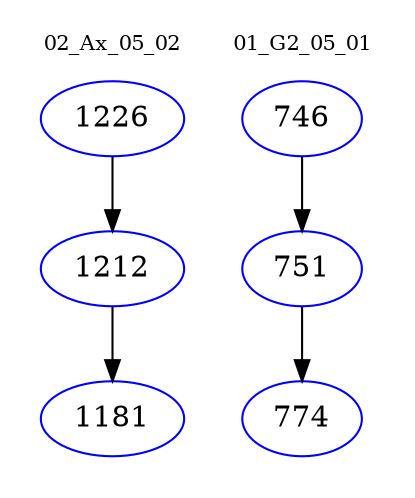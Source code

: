 digraph{
subgraph cluster_0 {
color = white
label = "02_Ax_05_02";
fontsize=10;
T0_1226 [label="1226", color="blue"]
T0_1226 -> T0_1212 [color="black"]
T0_1212 [label="1212", color="blue"]
T0_1212 -> T0_1181 [color="black"]
T0_1181 [label="1181", color="blue"]
}
subgraph cluster_1 {
color = white
label = "01_G2_05_01";
fontsize=10;
T1_746 [label="746", color="blue"]
T1_746 -> T1_751 [color="black"]
T1_751 [label="751", color="blue"]
T1_751 -> T1_774 [color="black"]
T1_774 [label="774", color="blue"]
}
}
